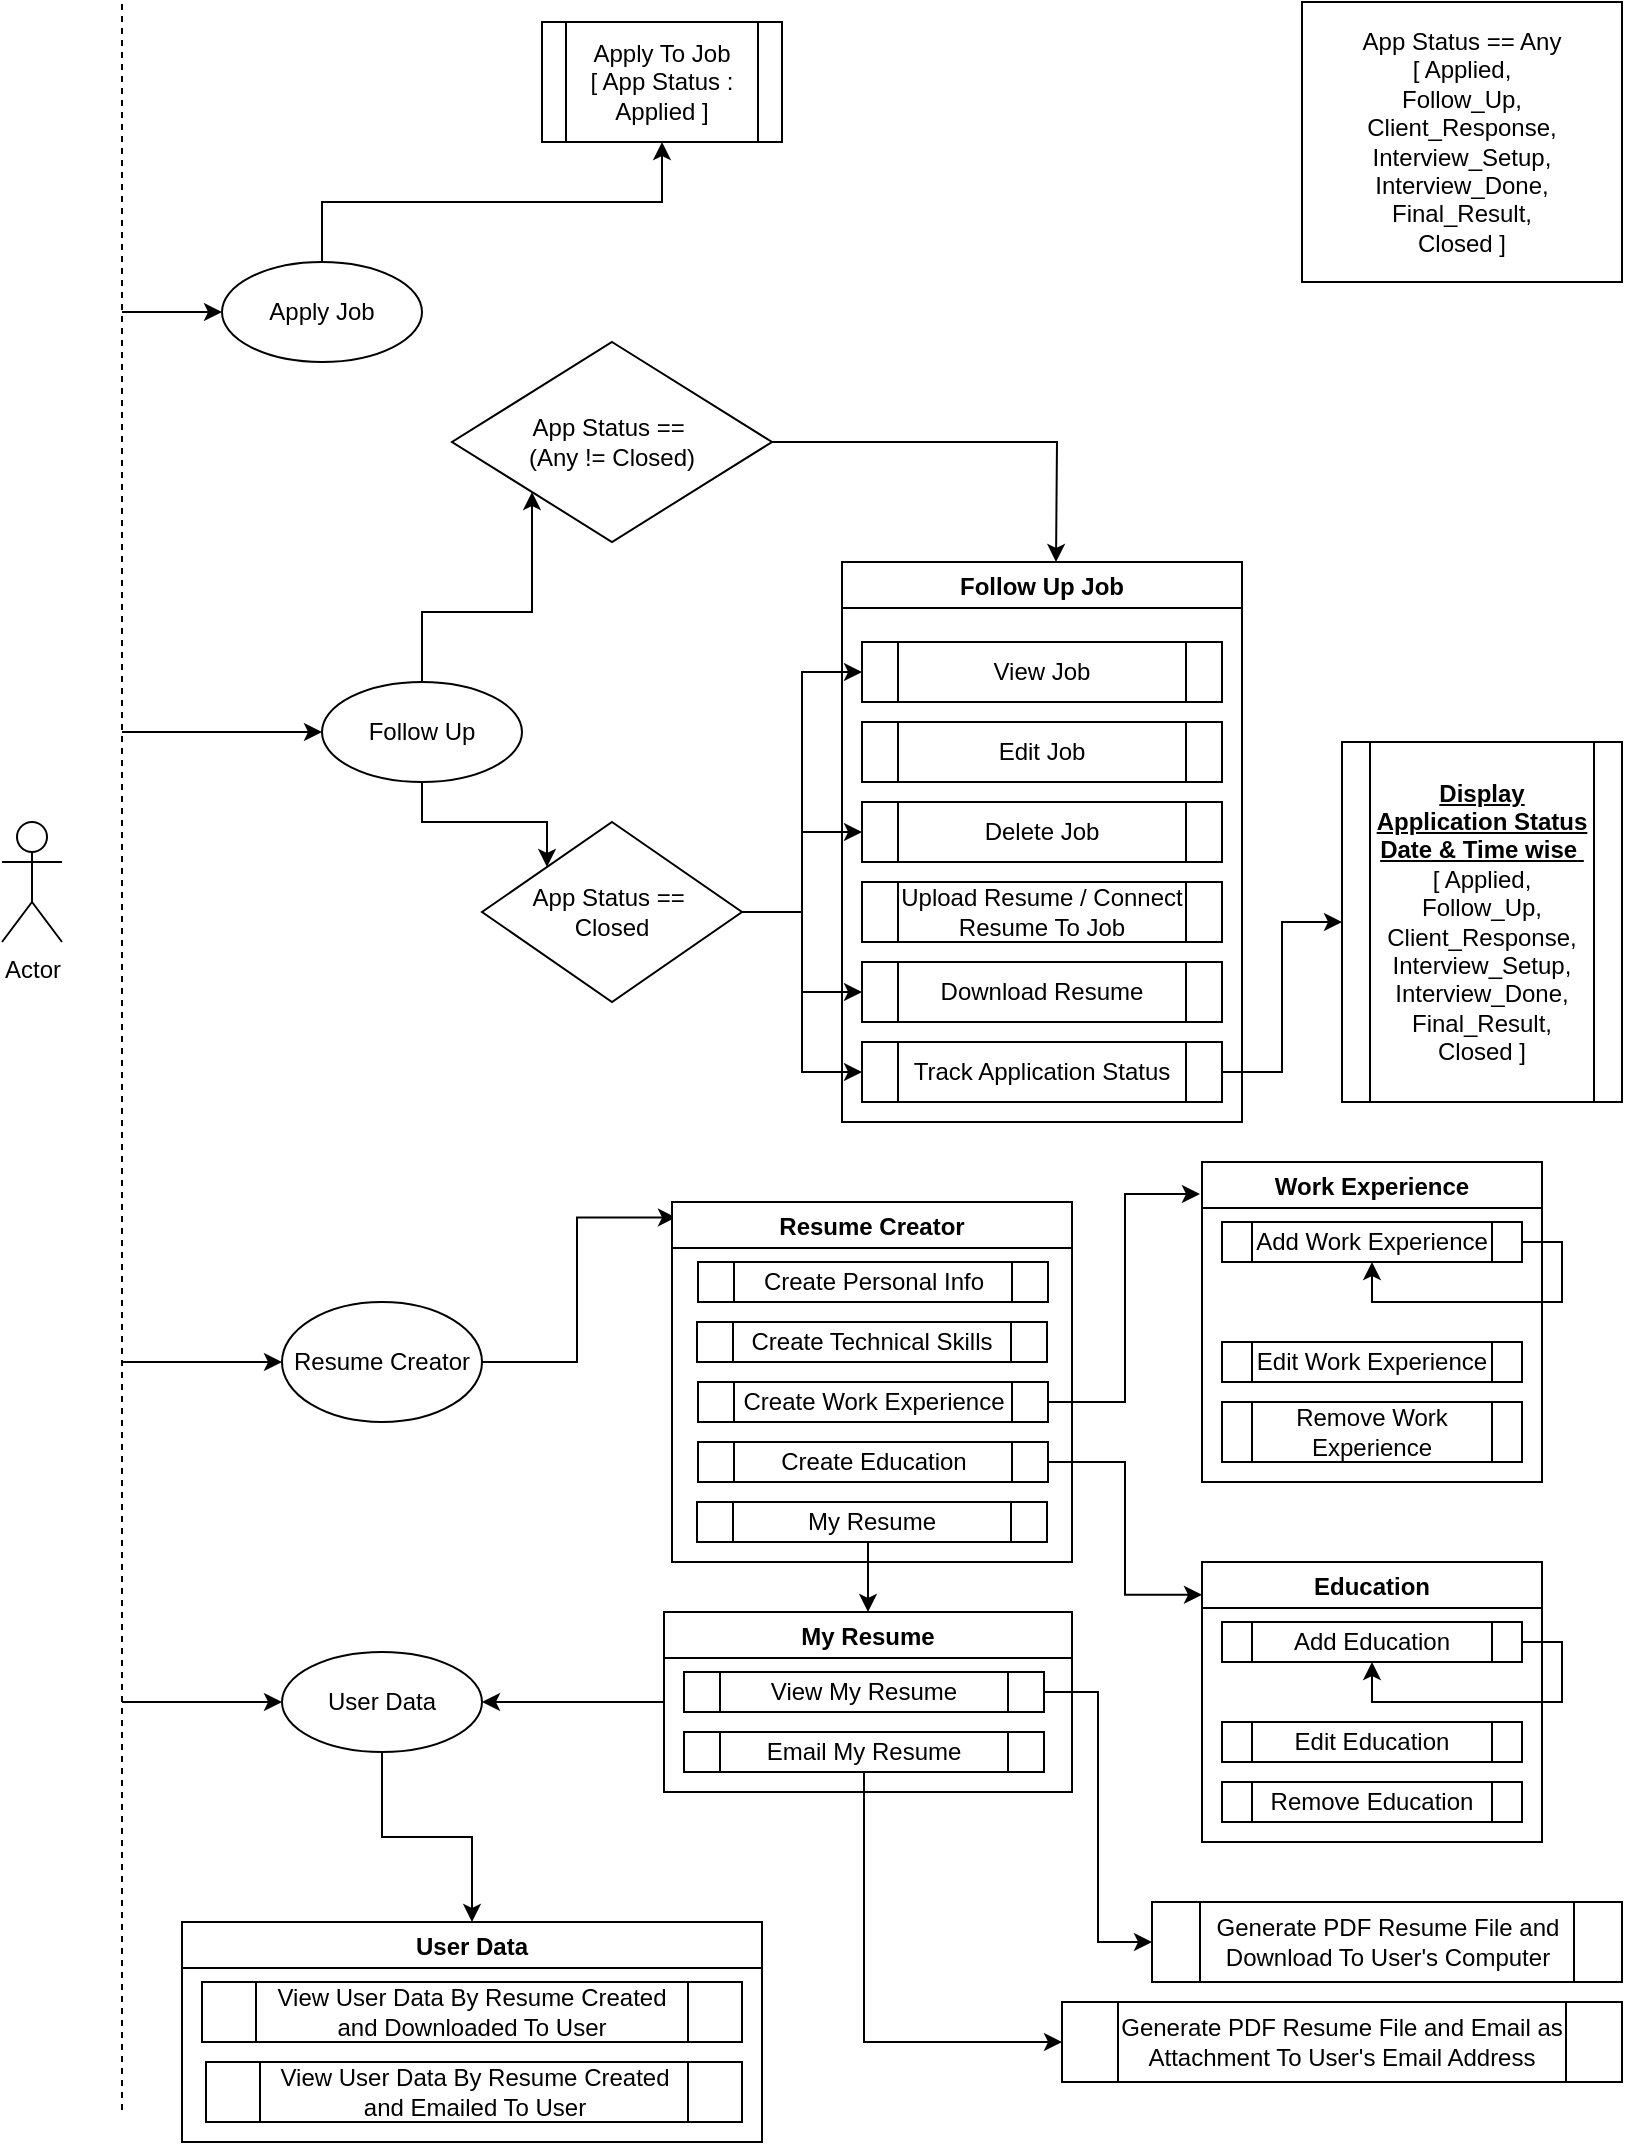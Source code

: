 <mxfile version="16.4.6" type="device"><diagram id="8J8Pp6PlTqLtBNqLSTzo" name="Page-1"><mxGraphModel dx="868" dy="403" grid="1" gridSize="10" guides="1" tooltips="1" connect="1" arrows="1" fold="1" page="1" pageScale="1" pageWidth="850" pageHeight="1100" math="0" shadow="0"><root><mxCell id="0"/><mxCell id="1" parent="0"/><mxCell id="Ai1Yud0Cvms5dz-z8omW-1" value="" style="endArrow=none;dashed=1;html=1;rounded=0;" parent="1" edge="1"><mxGeometry width="50" height="50" relative="1" as="geometry"><mxPoint x="80" y="1074" as="sourcePoint"/><mxPoint x="80" y="20" as="targetPoint"/></mxGeometry></mxCell><mxCell id="Ai1Yud0Cvms5dz-z8omW-2" value="Actor" style="shape=umlActor;verticalLabelPosition=bottom;verticalAlign=top;html=1;outlineConnect=0;" parent="1" vertex="1"><mxGeometry x="20" y="430" width="30" height="60" as="geometry"/></mxCell><mxCell id="Ai1Yud0Cvms5dz-z8omW-9" style="edgeStyle=orthogonalEdgeStyle;rounded=0;orthogonalLoop=1;jettySize=auto;html=1;exitX=0.5;exitY=0;exitDx=0;exitDy=0;" parent="1" source="Ai1Yud0Cvms5dz-z8omW-3" target="Ai1Yud0Cvms5dz-z8omW-8" edge="1"><mxGeometry relative="1" as="geometry"/></mxCell><mxCell id="Ai1Yud0Cvms5dz-z8omW-3" value="Apply Job" style="ellipse;whiteSpace=wrap;html=1;" parent="1" vertex="1"><mxGeometry x="130" y="150" width="100" height="50" as="geometry"/></mxCell><mxCell id="Ai1Yud0Cvms5dz-z8omW-59" style="edgeStyle=orthogonalEdgeStyle;rounded=0;orthogonalLoop=1;jettySize=auto;html=1;exitX=0.5;exitY=0;exitDx=0;exitDy=0;entryX=0;entryY=1;entryDx=0;entryDy=0;" parent="1" source="Ai1Yud0Cvms5dz-z8omW-4" target="Ai1Yud0Cvms5dz-z8omW-26" edge="1"><mxGeometry relative="1" as="geometry"/></mxCell><mxCell id="Ai1Yud0Cvms5dz-z8omW-60" style="edgeStyle=orthogonalEdgeStyle;rounded=0;orthogonalLoop=1;jettySize=auto;html=1;exitX=0.5;exitY=1;exitDx=0;exitDy=0;entryX=0;entryY=0;entryDx=0;entryDy=0;" parent="1" source="Ai1Yud0Cvms5dz-z8omW-4" target="Ai1Yud0Cvms5dz-z8omW-21" edge="1"><mxGeometry relative="1" as="geometry"/></mxCell><mxCell id="Ai1Yud0Cvms5dz-z8omW-4" value="Follow Up" style="ellipse;whiteSpace=wrap;html=1;" parent="1" vertex="1"><mxGeometry x="180" y="360" width="100" height="50" as="geometry"/></mxCell><mxCell id="Ai1Yud0Cvms5dz-z8omW-74" style="edgeStyle=orthogonalEdgeStyle;rounded=0;orthogonalLoop=1;jettySize=auto;html=1;exitX=1;exitY=0.5;exitDx=0;exitDy=0;entryX=0.01;entryY=0.043;entryDx=0;entryDy=0;entryPerimeter=0;" parent="1" source="Ai1Yud0Cvms5dz-z8omW-5" target="Ai1Yud0Cvms5dz-z8omW-38" edge="1"><mxGeometry relative="1" as="geometry"/></mxCell><mxCell id="Ai1Yud0Cvms5dz-z8omW-5" value="Resume Creator" style="ellipse;whiteSpace=wrap;html=1;" parent="1" vertex="1"><mxGeometry x="160" y="670" width="100" height="60" as="geometry"/></mxCell><mxCell id="Ai1Yud0Cvms5dz-z8omW-73" style="edgeStyle=orthogonalEdgeStyle;rounded=0;orthogonalLoop=1;jettySize=auto;html=1;entryX=0.5;entryY=0;entryDx=0;entryDy=0;" parent="1" source="Ai1Yud0Cvms5dz-z8omW-6" target="Ai1Yud0Cvms5dz-z8omW-68" edge="1"><mxGeometry relative="1" as="geometry"/></mxCell><mxCell id="Ai1Yud0Cvms5dz-z8omW-6" value="User Data" style="ellipse;whiteSpace=wrap;html=1;" parent="1" vertex="1"><mxGeometry x="160" y="845" width="100" height="50" as="geometry"/></mxCell><mxCell id="Ai1Yud0Cvms5dz-z8omW-8" value="Apply To Job&lt;br&gt;[ App Status : Applied ]" style="shape=process;whiteSpace=wrap;html=1;backgroundOutline=1;" parent="1" vertex="1"><mxGeometry x="290" y="30" width="120" height="60" as="geometry"/></mxCell><mxCell id="Ai1Yud0Cvms5dz-z8omW-10" value="Follow Up Job" style="swimlane;" parent="1" vertex="1"><mxGeometry x="440" y="300" width="200" height="280" as="geometry"/></mxCell><mxCell id="Ai1Yud0Cvms5dz-z8omW-11" value="View Job" style="shape=process;whiteSpace=wrap;html=1;backgroundOutline=1;" parent="Ai1Yud0Cvms5dz-z8omW-10" vertex="1"><mxGeometry x="10" y="40" width="180" height="30" as="geometry"/></mxCell><mxCell id="Ai1Yud0Cvms5dz-z8omW-12" value="Edit Job" style="shape=process;whiteSpace=wrap;html=1;backgroundOutline=1;" parent="Ai1Yud0Cvms5dz-z8omW-10" vertex="1"><mxGeometry x="10" y="80" width="180" height="30" as="geometry"/></mxCell><mxCell id="Ai1Yud0Cvms5dz-z8omW-13" value="Delete Job" style="shape=process;whiteSpace=wrap;html=1;backgroundOutline=1;" parent="Ai1Yud0Cvms5dz-z8omW-10" vertex="1"><mxGeometry x="10" y="120" width="180" height="30" as="geometry"/></mxCell><mxCell id="Ai1Yud0Cvms5dz-z8omW-14" value="Upload Resume / Connect Resume To Job" style="shape=process;whiteSpace=wrap;html=1;backgroundOutline=1;" parent="Ai1Yud0Cvms5dz-z8omW-10" vertex="1"><mxGeometry x="10" y="160" width="180" height="30" as="geometry"/></mxCell><mxCell id="Ai1Yud0Cvms5dz-z8omW-16" value="Download Resume" style="shape=process;whiteSpace=wrap;html=1;backgroundOutline=1;" parent="Ai1Yud0Cvms5dz-z8omW-10" vertex="1"><mxGeometry x="10" y="200" width="180" height="30" as="geometry"/></mxCell><mxCell id="Ai1Yud0Cvms5dz-z8omW-17" value="Track Application Status" style="shape=process;whiteSpace=wrap;html=1;backgroundOutline=1;" parent="Ai1Yud0Cvms5dz-z8omW-10" vertex="1"><mxGeometry x="10" y="240" width="180" height="30" as="geometry"/></mxCell><mxCell id="Ai1Yud0Cvms5dz-z8omW-18" value="&lt;u&gt;&lt;b&gt;Display Application Status Date &amp;amp; Time wise&lt;/b&gt;&amp;nbsp;&lt;br&gt;&lt;/u&gt;[ Applied,&lt;br&gt;Follow_Up,&lt;br&gt;Client_Response,&lt;br&gt;Interview_Setup,&lt;br&gt;Interview_Done,&lt;br&gt;Final_Result,&lt;br&gt;Closed ]" style="shape=process;whiteSpace=wrap;html=1;backgroundOutline=1;" parent="1" vertex="1"><mxGeometry x="690" y="390" width="140" height="180" as="geometry"/></mxCell><mxCell id="Ai1Yud0Cvms5dz-z8omW-33" style="edgeStyle=orthogonalEdgeStyle;rounded=0;orthogonalLoop=1;jettySize=auto;html=1;exitX=1;exitY=0.5;exitDx=0;exitDy=0;entryX=0;entryY=0.5;entryDx=0;entryDy=0;" parent="1" source="Ai1Yud0Cvms5dz-z8omW-21" target="Ai1Yud0Cvms5dz-z8omW-11" edge="1"><mxGeometry relative="1" as="geometry"/></mxCell><mxCell id="Ai1Yud0Cvms5dz-z8omW-34" style="edgeStyle=orthogonalEdgeStyle;rounded=0;orthogonalLoop=1;jettySize=auto;html=1;exitX=1;exitY=0.5;exitDx=0;exitDy=0;entryX=0;entryY=0.5;entryDx=0;entryDy=0;" parent="1" source="Ai1Yud0Cvms5dz-z8omW-21" target="Ai1Yud0Cvms5dz-z8omW-13" edge="1"><mxGeometry relative="1" as="geometry"/></mxCell><mxCell id="Ai1Yud0Cvms5dz-z8omW-35" style="edgeStyle=orthogonalEdgeStyle;rounded=0;orthogonalLoop=1;jettySize=auto;html=1;exitX=1;exitY=0.5;exitDx=0;exitDy=0;entryX=0;entryY=0.5;entryDx=0;entryDy=0;" parent="1" source="Ai1Yud0Cvms5dz-z8omW-21" target="Ai1Yud0Cvms5dz-z8omW-16" edge="1"><mxGeometry relative="1" as="geometry"/></mxCell><mxCell id="Ai1Yud0Cvms5dz-z8omW-36" style="edgeStyle=orthogonalEdgeStyle;rounded=0;orthogonalLoop=1;jettySize=auto;html=1;exitX=1;exitY=0.5;exitDx=0;exitDy=0;entryX=0;entryY=0.5;entryDx=0;entryDy=0;" parent="1" source="Ai1Yud0Cvms5dz-z8omW-21" target="Ai1Yud0Cvms5dz-z8omW-17" edge="1"><mxGeometry relative="1" as="geometry"/></mxCell><mxCell id="Ai1Yud0Cvms5dz-z8omW-21" value="App Status ==&amp;nbsp;&lt;br&gt;Closed" style="rhombus;whiteSpace=wrap;html=1;" parent="1" vertex="1"><mxGeometry x="260" y="430" width="130" height="90" as="geometry"/></mxCell><mxCell id="Ai1Yud0Cvms5dz-z8omW-37" style="edgeStyle=orthogonalEdgeStyle;rounded=0;orthogonalLoop=1;jettySize=auto;html=1;exitX=1;exitY=0.5;exitDx=0;exitDy=0;" parent="1" source="Ai1Yud0Cvms5dz-z8omW-26" edge="1"><mxGeometry relative="1" as="geometry"><mxPoint x="547" y="300" as="targetPoint"/></mxGeometry></mxCell><mxCell id="Ai1Yud0Cvms5dz-z8omW-26" value="App Status ==&amp;nbsp;&lt;br&gt;(Any != Closed)" style="rhombus;whiteSpace=wrap;html=1;" parent="1" vertex="1"><mxGeometry x="245" y="190" width="160" height="100" as="geometry"/></mxCell><mxCell id="Ai1Yud0Cvms5dz-z8omW-27" value="App Status == Any&lt;br&gt;[ Applied,&lt;br&gt;Follow_Up,&lt;br&gt;Client_Response,&lt;br&gt;Interview_Setup,&lt;br&gt;Interview_Done,&lt;br&gt;Final_Result,&lt;br&gt;Closed ]" style="rounded=0;whiteSpace=wrap;html=1;" parent="1" vertex="1"><mxGeometry x="670" y="20" width="160" height="140" as="geometry"/></mxCell><mxCell id="Ai1Yud0Cvms5dz-z8omW-32" style="edgeStyle=orthogonalEdgeStyle;rounded=0;orthogonalLoop=1;jettySize=auto;html=1;exitX=1;exitY=0.5;exitDx=0;exitDy=0;entryX=0;entryY=0.5;entryDx=0;entryDy=0;" parent="1" source="Ai1Yud0Cvms5dz-z8omW-17" target="Ai1Yud0Cvms5dz-z8omW-18" edge="1"><mxGeometry relative="1" as="geometry"/></mxCell><mxCell id="Ai1Yud0Cvms5dz-z8omW-38" value="Resume Creator" style="swimlane;" parent="1" vertex="1"><mxGeometry x="355" y="620" width="200" height="180" as="geometry"/></mxCell><mxCell id="Ai1Yud0Cvms5dz-z8omW-39" value="Create Personal Info" style="shape=process;whiteSpace=wrap;html=1;backgroundOutline=1;" parent="Ai1Yud0Cvms5dz-z8omW-38" vertex="1"><mxGeometry x="13" y="30" width="175" height="20" as="geometry"/></mxCell><mxCell id="Ai1Yud0Cvms5dz-z8omW-40" value="Create Technical Skills" style="shape=process;whiteSpace=wrap;html=1;backgroundOutline=1;" parent="Ai1Yud0Cvms5dz-z8omW-38" vertex="1"><mxGeometry x="12.5" y="60" width="175" height="20" as="geometry"/></mxCell><mxCell id="Ai1Yud0Cvms5dz-z8omW-41" value="Create Work Experience" style="shape=process;whiteSpace=wrap;html=1;backgroundOutline=1;" parent="Ai1Yud0Cvms5dz-z8omW-38" vertex="1"><mxGeometry x="13" y="90" width="175" height="20" as="geometry"/></mxCell><mxCell id="Ai1Yud0Cvms5dz-z8omW-42" value="Create Education" style="shape=process;whiteSpace=wrap;html=1;backgroundOutline=1;" parent="Ai1Yud0Cvms5dz-z8omW-38" vertex="1"><mxGeometry x="13" y="120" width="175" height="20" as="geometry"/></mxCell><mxCell id="Ai1Yud0Cvms5dz-z8omW-61" value="My Resume" style="shape=process;whiteSpace=wrap;html=1;backgroundOutline=1;" parent="Ai1Yud0Cvms5dz-z8omW-38" vertex="1"><mxGeometry x="12.5" y="150" width="175" height="20" as="geometry"/></mxCell><mxCell id="Ai1Yud0Cvms5dz-z8omW-43" value="Work Experience" style="swimlane;" parent="1" vertex="1"><mxGeometry x="620" y="600" width="170" height="160" as="geometry"/></mxCell><mxCell id="Ai1Yud0Cvms5dz-z8omW-44" value="Add Work Experience" style="shape=process;whiteSpace=wrap;html=1;backgroundOutline=1;" parent="Ai1Yud0Cvms5dz-z8omW-43" vertex="1"><mxGeometry x="10" y="30" width="150" height="20" as="geometry"/></mxCell><mxCell id="Ai1Yud0Cvms5dz-z8omW-45" value="Edit Work Experience" style="shape=process;whiteSpace=wrap;html=1;backgroundOutline=1;" parent="Ai1Yud0Cvms5dz-z8omW-43" vertex="1"><mxGeometry x="10" y="90" width="150" height="20" as="geometry"/></mxCell><mxCell id="Ai1Yud0Cvms5dz-z8omW-46" value="Remove Work Experience" style="shape=process;whiteSpace=wrap;html=1;backgroundOutline=1;" parent="Ai1Yud0Cvms5dz-z8omW-43" vertex="1"><mxGeometry x="10" y="120" width="150" height="30" as="geometry"/></mxCell><mxCell id="Ai1Yud0Cvms5dz-z8omW-53" style="edgeStyle=orthogonalEdgeStyle;rounded=0;orthogonalLoop=1;jettySize=auto;html=1;exitX=1;exitY=0.5;exitDx=0;exitDy=0;entryX=0.5;entryY=1;entryDx=0;entryDy=0;" parent="Ai1Yud0Cvms5dz-z8omW-43" source="Ai1Yud0Cvms5dz-z8omW-44" target="Ai1Yud0Cvms5dz-z8omW-44" edge="1"><mxGeometry relative="1" as="geometry"/></mxCell><mxCell id="Ai1Yud0Cvms5dz-z8omW-47" value="Education" style="swimlane;" parent="1" vertex="1"><mxGeometry x="620" y="800" width="170" height="140" as="geometry"/></mxCell><mxCell id="Ai1Yud0Cvms5dz-z8omW-48" value="Add Education" style="shape=process;whiteSpace=wrap;html=1;backgroundOutline=1;" parent="Ai1Yud0Cvms5dz-z8omW-47" vertex="1"><mxGeometry x="10" y="30" width="150" height="20" as="geometry"/></mxCell><mxCell id="Ai1Yud0Cvms5dz-z8omW-49" value="Edit Education" style="shape=process;whiteSpace=wrap;html=1;backgroundOutline=1;" parent="Ai1Yud0Cvms5dz-z8omW-47" vertex="1"><mxGeometry x="10" y="80" width="150" height="20" as="geometry"/></mxCell><mxCell id="Ai1Yud0Cvms5dz-z8omW-50" value="Remove Education" style="shape=process;whiteSpace=wrap;html=1;backgroundOutline=1;" parent="Ai1Yud0Cvms5dz-z8omW-47" vertex="1"><mxGeometry x="10" y="110" width="150" height="20" as="geometry"/></mxCell><mxCell id="Ai1Yud0Cvms5dz-z8omW-55" style="edgeStyle=orthogonalEdgeStyle;rounded=0;orthogonalLoop=1;jettySize=auto;html=1;exitX=1;exitY=0.5;exitDx=0;exitDy=0;entryX=0.5;entryY=1;entryDx=0;entryDy=0;" parent="Ai1Yud0Cvms5dz-z8omW-47" source="Ai1Yud0Cvms5dz-z8omW-48" target="Ai1Yud0Cvms5dz-z8omW-48" edge="1"><mxGeometry relative="1" as="geometry"/></mxCell><mxCell id="Ai1Yud0Cvms5dz-z8omW-51" style="edgeStyle=orthogonalEdgeStyle;rounded=0;orthogonalLoop=1;jettySize=auto;html=1;exitX=1;exitY=0.5;exitDx=0;exitDy=0;entryX=-0.006;entryY=0.1;entryDx=0;entryDy=0;entryPerimeter=0;" parent="1" source="Ai1Yud0Cvms5dz-z8omW-41" target="Ai1Yud0Cvms5dz-z8omW-43" edge="1"><mxGeometry relative="1" as="geometry"/></mxCell><mxCell id="Ai1Yud0Cvms5dz-z8omW-52" style="edgeStyle=orthogonalEdgeStyle;rounded=0;orthogonalLoop=1;jettySize=auto;html=1;exitX=1;exitY=0.5;exitDx=0;exitDy=0;entryX=0;entryY=0.117;entryDx=0;entryDy=0;entryPerimeter=0;" parent="1" source="Ai1Yud0Cvms5dz-z8omW-42" target="Ai1Yud0Cvms5dz-z8omW-47" edge="1"><mxGeometry relative="1" as="geometry"/></mxCell><mxCell id="Ai1Yud0Cvms5dz-z8omW-56" value="" style="endArrow=classic;html=1;rounded=0;entryX=0;entryY=0.5;entryDx=0;entryDy=0;" parent="1" target="Ai1Yud0Cvms5dz-z8omW-3" edge="1"><mxGeometry width="50" height="50" relative="1" as="geometry"><mxPoint x="80" y="175" as="sourcePoint"/><mxPoint x="460" y="300" as="targetPoint"/></mxGeometry></mxCell><mxCell id="Ai1Yud0Cvms5dz-z8omW-58" value="" style="endArrow=classic;html=1;rounded=0;" parent="1" edge="1"><mxGeometry width="50" height="50" relative="1" as="geometry"><mxPoint x="80" y="700" as="sourcePoint"/><mxPoint x="160" y="700" as="targetPoint"/></mxGeometry></mxCell><mxCell id="Ai1Yud0Cvms5dz-z8omW-65" style="edgeStyle=orthogonalEdgeStyle;rounded=0;orthogonalLoop=1;jettySize=auto;html=1;exitX=0;exitY=0.5;exitDx=0;exitDy=0;entryX=1;entryY=0.5;entryDx=0;entryDy=0;" parent="1" source="Ai1Yud0Cvms5dz-z8omW-62" target="Ai1Yud0Cvms5dz-z8omW-6" edge="1"><mxGeometry relative="1" as="geometry"/></mxCell><mxCell id="Ai1Yud0Cvms5dz-z8omW-62" value="My Resume" style="swimlane;" parent="1" vertex="1"><mxGeometry x="351" y="825" width="204" height="90" as="geometry"/></mxCell><mxCell id="Ai1Yud0Cvms5dz-z8omW-63" value="View My Resume" style="shape=process;whiteSpace=wrap;html=1;backgroundOutline=1;" parent="Ai1Yud0Cvms5dz-z8omW-62" vertex="1"><mxGeometry x="10" y="30" width="180" height="20" as="geometry"/></mxCell><mxCell id="Ai1Yud0Cvms5dz-z8omW-64" value="Email My Resume" style="shape=process;whiteSpace=wrap;html=1;backgroundOutline=1;" parent="Ai1Yud0Cvms5dz-z8omW-62" vertex="1"><mxGeometry x="10" y="60" width="180" height="20" as="geometry"/></mxCell><mxCell id="Ai1Yud0Cvms5dz-z8omW-68" value="User Data" style="swimlane;" parent="1" vertex="1"><mxGeometry x="110" y="980" width="290" height="110" as="geometry"/></mxCell><mxCell id="Ai1Yud0Cvms5dz-z8omW-69" value="View User Data By Resume Created and Downloaded To User" style="shape=process;whiteSpace=wrap;html=1;backgroundOutline=1;" parent="Ai1Yud0Cvms5dz-z8omW-68" vertex="1"><mxGeometry x="10" y="30" width="270" height="30" as="geometry"/></mxCell><mxCell id="Ai1Yud0Cvms5dz-z8omW-70" value="View User Data By Resume Created and Emailed To User" style="shape=process;whiteSpace=wrap;html=1;backgroundOutline=1;" parent="Ai1Yud0Cvms5dz-z8omW-68" vertex="1"><mxGeometry x="12" y="70" width="268" height="30" as="geometry"/></mxCell><mxCell id="Ai1Yud0Cvms5dz-z8omW-71" value="" style="endArrow=classic;html=1;rounded=0;entryX=0;entryY=0.5;entryDx=0;entryDy=0;" parent="1" target="Ai1Yud0Cvms5dz-z8omW-4" edge="1"><mxGeometry width="50" height="50" relative="1" as="geometry"><mxPoint x="80" y="385" as="sourcePoint"/><mxPoint x="470" y="460" as="targetPoint"/></mxGeometry></mxCell><mxCell id="Ai1Yud0Cvms5dz-z8omW-72" value="" style="endArrow=classic;html=1;rounded=0;" parent="1" edge="1"><mxGeometry width="50" height="50" relative="1" as="geometry"><mxPoint x="80" y="870" as="sourcePoint"/><mxPoint x="160" y="870" as="targetPoint"/></mxGeometry></mxCell><mxCell id="41P5oO4sf4LElGhrB85I-1" value="Generate PDF Resume File and Download To User's Computer" style="shape=process;whiteSpace=wrap;html=1;backgroundOutline=1;" vertex="1" parent="1"><mxGeometry x="595" y="970" width="235" height="40" as="geometry"/></mxCell><mxCell id="41P5oO4sf4LElGhrB85I-2" style="edgeStyle=orthogonalEdgeStyle;rounded=0;orthogonalLoop=1;jettySize=auto;html=1;exitX=1;exitY=0.5;exitDx=0;exitDy=0;entryX=0;entryY=0.5;entryDx=0;entryDy=0;" edge="1" parent="1" source="Ai1Yud0Cvms5dz-z8omW-63" target="41P5oO4sf4LElGhrB85I-1"><mxGeometry relative="1" as="geometry"/></mxCell><mxCell id="41P5oO4sf4LElGhrB85I-3" value="Generate PDF Resume File and Email as Attachment To User's Email Address" style="shape=process;whiteSpace=wrap;html=1;backgroundOutline=1;" vertex="1" parent="1"><mxGeometry x="550" y="1020" width="280" height="40" as="geometry"/></mxCell><mxCell id="41P5oO4sf4LElGhrB85I-6" style="edgeStyle=orthogonalEdgeStyle;rounded=0;orthogonalLoop=1;jettySize=auto;html=1;exitX=0.5;exitY=1;exitDx=0;exitDy=0;entryX=0.5;entryY=0;entryDx=0;entryDy=0;" edge="1" parent="1" source="Ai1Yud0Cvms5dz-z8omW-61" target="Ai1Yud0Cvms5dz-z8omW-62"><mxGeometry relative="1" as="geometry"/></mxCell><mxCell id="41P5oO4sf4LElGhrB85I-16" style="edgeStyle=orthogonalEdgeStyle;rounded=0;orthogonalLoop=1;jettySize=auto;html=1;exitX=0.5;exitY=1;exitDx=0;exitDy=0;entryX=0;entryY=0.5;entryDx=0;entryDy=0;" edge="1" parent="1" source="Ai1Yud0Cvms5dz-z8omW-64" target="41P5oO4sf4LElGhrB85I-3"><mxGeometry relative="1" as="geometry"/></mxCell></root></mxGraphModel></diagram></mxfile>